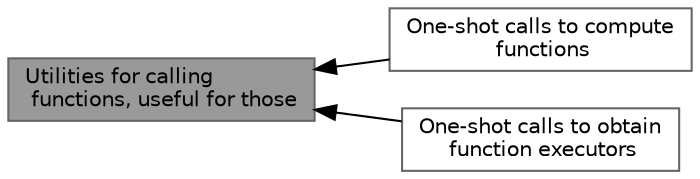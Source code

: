 digraph "Utilities for calling functions, useful for those"
{
 // LATEX_PDF_SIZE
  bgcolor="transparent";
  edge [fontname=Helvetica,fontsize=10,labelfontname=Helvetica,labelfontsize=10];
  node [fontname=Helvetica,fontsize=10,shape=box,height=0.2,width=0.4];
  rankdir=LR;
  Node2 [id="Node000002",label="One-shot calls to compute\l functions",height=0.2,width=0.4,color="grey40", fillcolor="white", style="filled",URL="$group__compute-call-function.html",tooltip=" "];
  Node3 [id="Node000003",label="One-shot calls to obtain\l function executors",height=0.2,width=0.4,color="grey40", fillcolor="white", style="filled",URL="$group__compute-function-executor.html",tooltip=" "];
  Node1 [id="Node000001",label="Utilities for calling\l functions, useful for those",height=0.2,width=0.4,color="gray40", fillcolor="grey60", style="filled", fontcolor="black",tooltip=" "];
  Node1->Node2 [shape=plaintext, dir="back", style="solid"];
  Node1->Node3 [shape=plaintext, dir="back", style="solid"];
}
